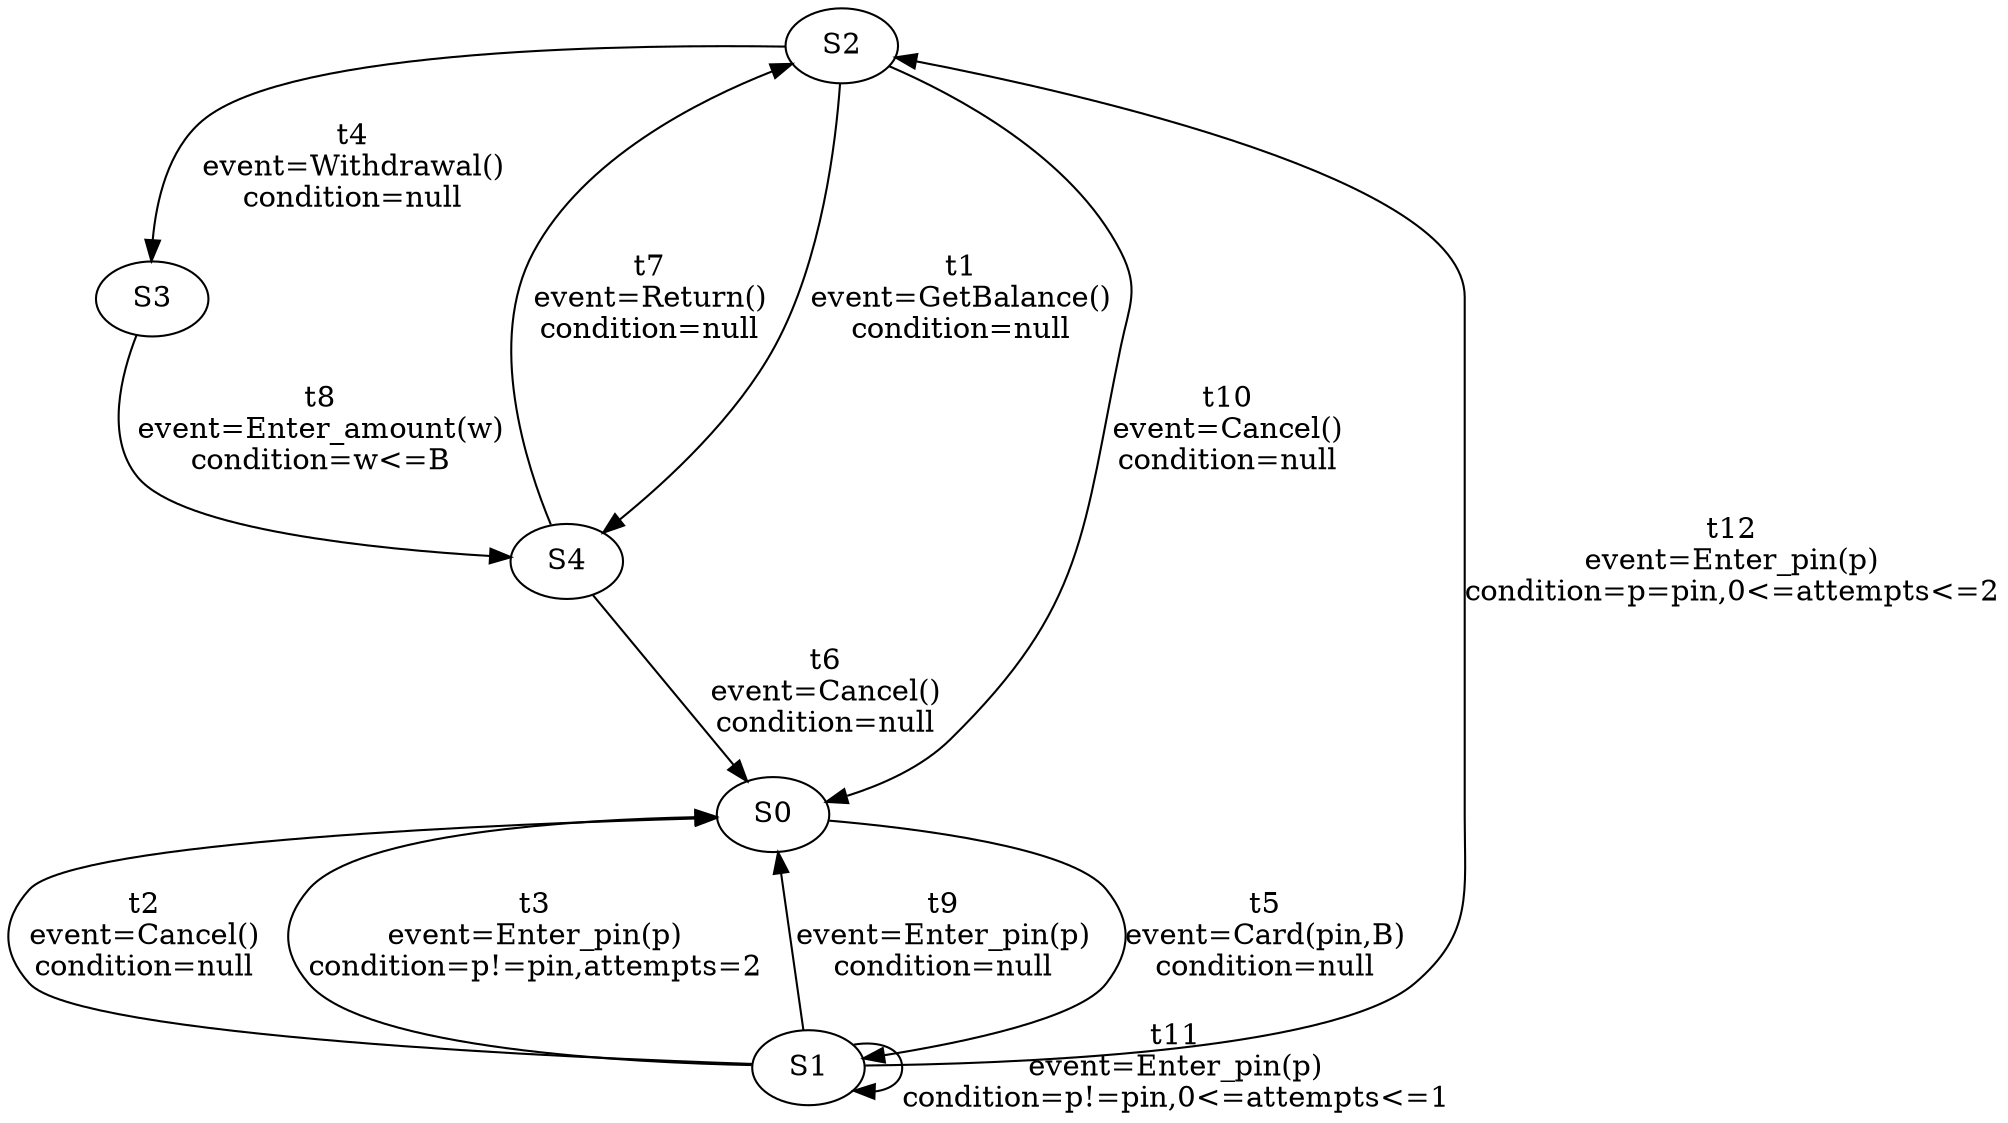 digraph g {
 S2 -> S4 [ label="t1
event=GetBalance()
condition=null" ];
 S1 -> S0 [ label="t2
event=Cancel()
condition=null" ];
 S1 -> S0 [ label="t3
event=Enter_pin(p)
condition=p!=pin,attempts=2" ];
 S2 -> S3 [ label="t4
event=Withdrawal()
condition=null" ];
 S0 -> S1 [ label="t5
event=Card(pin,B)
condition=null" ];
 S4 -> S0 [ label="t6
event=Cancel()
condition=null" ];
 S4 -> S2 [ label="t7
event=Return()
condition=null" ];
 S3 -> S4 [ label="t8
event=Enter_amount(w)
condition=w<=B" ];
 S1 -> S0 [ label="t9
event=Enter_pin(p)
condition=null" ];
 S2 -> S0 [ label="t10
event=Cancel()
condition=null" ];
 S1 -> S1 [ label="t11
event=Enter_pin(p)
condition=p!=pin,0<=attempts<=1" ];
 S1 -> S2 [ label="t12
event=Enter_pin(p)
condition=p=pin,0<=attempts<=2" ];
}
